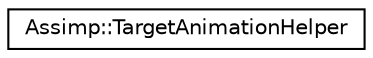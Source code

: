 digraph "Graphical Class Hierarchy"
{
  edge [fontname="Helvetica",fontsize="10",labelfontname="Helvetica",labelfontsize="10"];
  node [fontname="Helvetica",fontsize="10",shape=record];
  rankdir="LR";
  Node1 [label="Assimp::TargetAnimationHelper",height=0.2,width=0.4,color="black", fillcolor="white", style="filled",URL="$class_assimp_1_1_target_animation_helper.html"];
}
